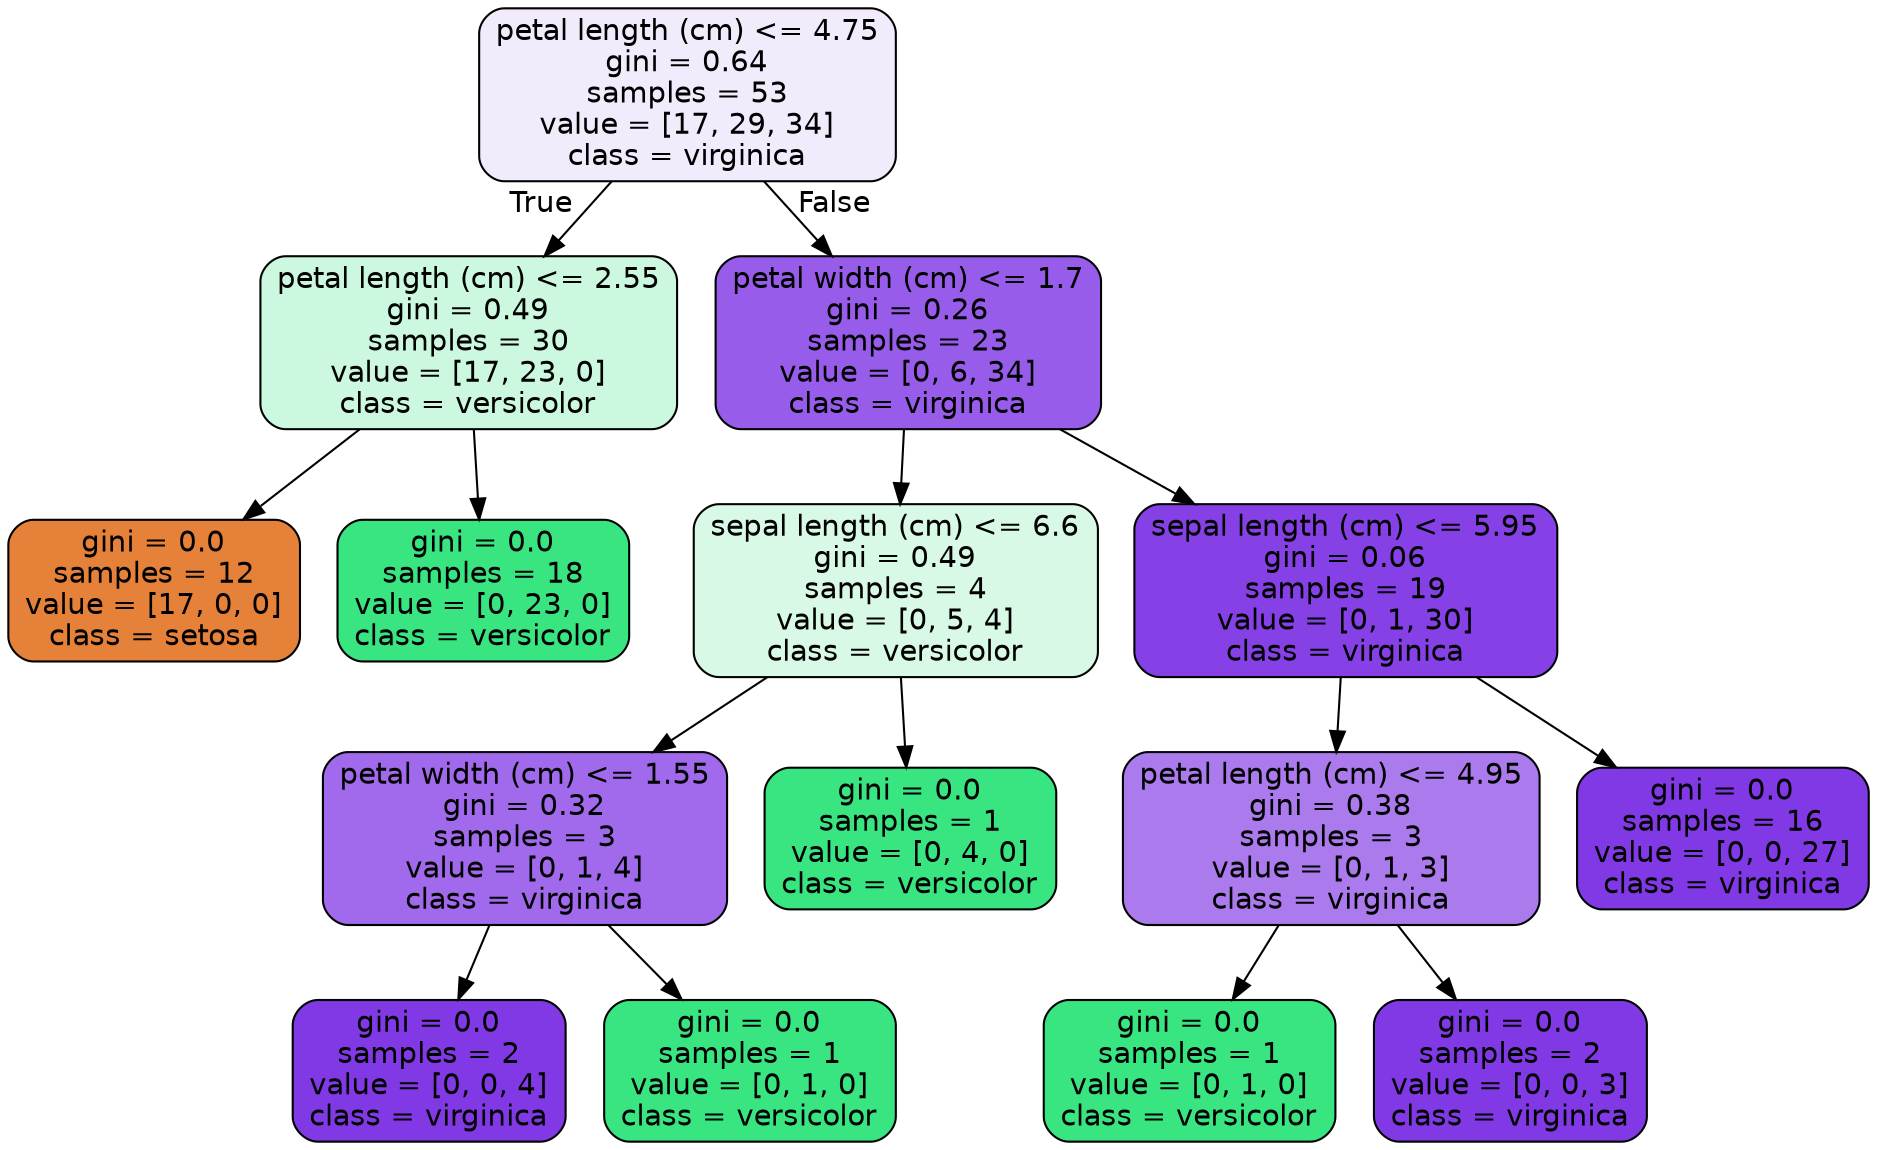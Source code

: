 digraph Tree {
node [shape=box, style="filled, rounded", color="black", fontname=helvetica] ;
edge [fontname=helvetica] ;
0 [label="petal length (cm) <= 4.75\ngini = 0.64\nsamples = 53\nvalue = [17, 29, 34]\nclass = virginica", fillcolor="#8139e519"] ;
1 [label="petal length (cm) <= 2.55\ngini = 0.49\nsamples = 30\nvalue = [17, 23, 0]\nclass = versicolor", fillcolor="#39e58143"] ;
0 -> 1 [labeldistance=2.5, labelangle=45, headlabel="True"] ;
2 [label="gini = 0.0\nsamples = 12\nvalue = [17, 0, 0]\nclass = setosa", fillcolor="#e58139ff"] ;
1 -> 2 ;
3 [label="gini = 0.0\nsamples = 18\nvalue = [0, 23, 0]\nclass = versicolor", fillcolor="#39e581ff"] ;
1 -> 3 ;
4 [label="petal width (cm) <= 1.7\ngini = 0.26\nsamples = 23\nvalue = [0, 6, 34]\nclass = virginica", fillcolor="#8139e5d2"] ;
0 -> 4 [labeldistance=2.5, labelangle=-45, headlabel="False"] ;
5 [label="sepal length (cm) <= 6.6\ngini = 0.49\nsamples = 4\nvalue = [0, 5, 4]\nclass = versicolor", fillcolor="#39e58133"] ;
4 -> 5 ;
6 [label="petal width (cm) <= 1.55\ngini = 0.32\nsamples = 3\nvalue = [0, 1, 4]\nclass = virginica", fillcolor="#8139e5bf"] ;
5 -> 6 ;
7 [label="gini = 0.0\nsamples = 2\nvalue = [0, 0, 4]\nclass = virginica", fillcolor="#8139e5ff"] ;
6 -> 7 ;
8 [label="gini = 0.0\nsamples = 1\nvalue = [0, 1, 0]\nclass = versicolor", fillcolor="#39e581ff"] ;
6 -> 8 ;
9 [label="gini = 0.0\nsamples = 1\nvalue = [0, 4, 0]\nclass = versicolor", fillcolor="#39e581ff"] ;
5 -> 9 ;
10 [label="sepal length (cm) <= 5.95\ngini = 0.06\nsamples = 19\nvalue = [0, 1, 30]\nclass = virginica", fillcolor="#8139e5f6"] ;
4 -> 10 ;
11 [label="petal length (cm) <= 4.95\ngini = 0.38\nsamples = 3\nvalue = [0, 1, 3]\nclass = virginica", fillcolor="#8139e5aa"] ;
10 -> 11 ;
12 [label="gini = 0.0\nsamples = 1\nvalue = [0, 1, 0]\nclass = versicolor", fillcolor="#39e581ff"] ;
11 -> 12 ;
13 [label="gini = 0.0\nsamples = 2\nvalue = [0, 0, 3]\nclass = virginica", fillcolor="#8139e5ff"] ;
11 -> 13 ;
14 [label="gini = 0.0\nsamples = 16\nvalue = [0, 0, 27]\nclass = virginica", fillcolor="#8139e5ff"] ;
10 -> 14 ;
}